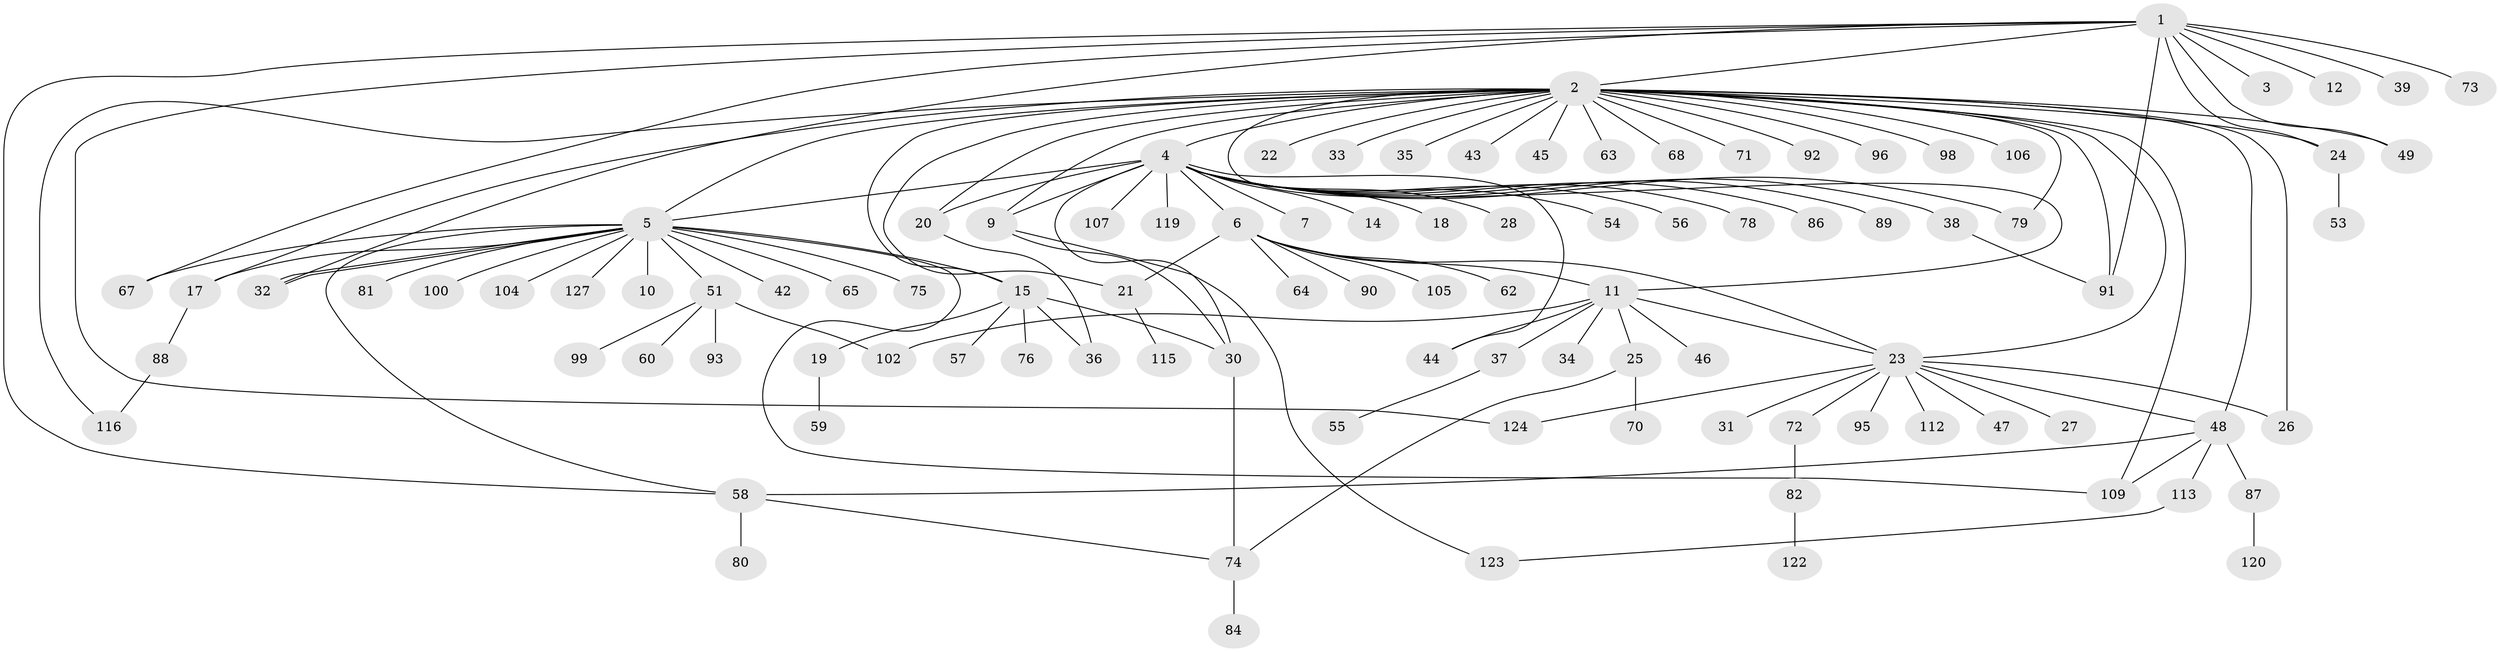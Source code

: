 // original degree distribution, {7: 0.015748031496062992, 21: 0.007874015748031496, 2: 0.23622047244094488, 12: 0.007874015748031496, 20: 0.007874015748031496, 9: 0.015748031496062992, 13: 0.007874015748031496, 4: 0.05511811023622047, 1: 0.5354330708661418, 6: 0.023622047244094488, 10: 0.007874015748031496, 3: 0.06299212598425197, 11: 0.007874015748031496, 5: 0.007874015748031496}
// Generated by graph-tools (version 1.1) at 2025/11/02/27/25 16:11:12]
// undirected, 100 vertices, 132 edges
graph export_dot {
graph [start="1"]
  node [color=gray90,style=filled];
  1 [super="+40"];
  2 [super="+8"];
  3 [super="+108"];
  4 [super="+16"];
  5 [super="+121"];
  6 [super="+61"];
  7 [super="+126"];
  9 [super="+13"];
  10 [super="+52"];
  11 [super="+103"];
  12;
  14;
  15 [super="+50"];
  17 [super="+77"];
  18 [super="+41"];
  19;
  20;
  21 [super="+97"];
  22;
  23 [super="+118"];
  24 [super="+114"];
  25 [super="+29"];
  26;
  27;
  28;
  30 [super="+111"];
  31;
  32 [super="+83"];
  33;
  34;
  35;
  36;
  37;
  38 [super="+69"];
  39;
  42;
  43;
  44;
  45;
  46;
  47;
  48 [super="+85"];
  49;
  51 [super="+110"];
  53;
  54;
  55 [super="+94"];
  56;
  57;
  58 [super="+66"];
  59;
  60;
  62;
  63;
  64;
  65;
  67 [super="+117"];
  68;
  70 [super="+101"];
  71;
  72;
  73;
  74;
  75;
  76;
  78;
  79;
  80;
  81;
  82 [super="+125"];
  84;
  86;
  87;
  88;
  89;
  90;
  91;
  92;
  93;
  95;
  96;
  98;
  99;
  100;
  102;
  104;
  105;
  106;
  107;
  109;
  112;
  113;
  115;
  116;
  119;
  120;
  122;
  123;
  124;
  127;
  1 -- 2;
  1 -- 3;
  1 -- 12;
  1 -- 32;
  1 -- 39;
  1 -- 124;
  1 -- 49;
  1 -- 24;
  1 -- 73;
  1 -- 91;
  1 -- 58;
  1 -- 67;
  2 -- 4;
  2 -- 5 [weight=2];
  2 -- 9;
  2 -- 11;
  2 -- 15 [weight=2];
  2 -- 21;
  2 -- 22;
  2 -- 33;
  2 -- 35;
  2 -- 43;
  2 -- 49;
  2 -- 71;
  2 -- 79;
  2 -- 91;
  2 -- 92;
  2 -- 98;
  2 -- 116;
  2 -- 96;
  2 -- 68;
  2 -- 106;
  2 -- 45;
  2 -- 109;
  2 -- 48;
  2 -- 20;
  2 -- 23;
  2 -- 24;
  2 -- 26;
  2 -- 63;
  2 -- 17;
  4 -- 6;
  4 -- 7;
  4 -- 9;
  4 -- 14;
  4 -- 18;
  4 -- 38;
  4 -- 44;
  4 -- 54;
  4 -- 78;
  4 -- 89;
  4 -- 5;
  4 -- 107;
  4 -- 79;
  4 -- 20;
  4 -- 86;
  4 -- 119;
  4 -- 56;
  4 -- 28;
  4 -- 30;
  5 -- 10;
  5 -- 15;
  5 -- 17;
  5 -- 32;
  5 -- 32;
  5 -- 42;
  5 -- 51;
  5 -- 58;
  5 -- 65;
  5 -- 67;
  5 -- 75;
  5 -- 81;
  5 -- 100;
  5 -- 104;
  5 -- 109;
  5 -- 127;
  6 -- 11;
  6 -- 23;
  6 -- 62;
  6 -- 64;
  6 -- 90;
  6 -- 105;
  6 -- 21;
  9 -- 30;
  9 -- 123;
  11 -- 25;
  11 -- 34;
  11 -- 37;
  11 -- 44;
  11 -- 46;
  11 -- 23;
  11 -- 102;
  15 -- 19;
  15 -- 36;
  15 -- 76;
  15 -- 57;
  15 -- 30;
  17 -- 88;
  19 -- 59;
  20 -- 36;
  21 -- 115;
  23 -- 26;
  23 -- 27;
  23 -- 31;
  23 -- 47;
  23 -- 72;
  23 -- 95;
  23 -- 112;
  23 -- 124;
  23 -- 48;
  24 -- 53;
  25 -- 70;
  25 -- 74;
  30 -- 74;
  37 -- 55;
  38 -- 91;
  48 -- 113;
  48 -- 87;
  48 -- 109;
  48 -- 58;
  51 -- 60;
  51 -- 93;
  51 -- 99;
  51 -- 102;
  58 -- 80;
  58 -- 74;
  72 -- 82;
  74 -- 84;
  82 -- 122;
  87 -- 120;
  88 -- 116;
  113 -- 123;
}
